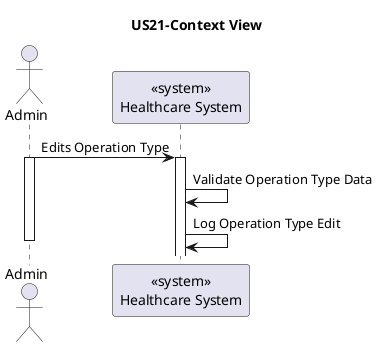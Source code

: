 ' 
' As an Admin, I want to edit existing operation types, so that I can update or correct information about the procedure.
'
' Acceptance Criteria:
'
' Admins can search for and select an existing operation type to edit.
' Editable fields include operation name, required staff by specialization, and estimated duration.
' Changes are reflected in the system immediately for future operation requests.
' Historical data is maintained, but new operation requests will use the updated operation type information.

@startuml

title US21-Context View

actor Admin as A
participant "<<system>>\nHealthcare System" as S

A -> S : Edits Operation Type
activate A
activate S

S -> S : Validate Operation Type Data
S -> S : Log Operation Type Edit
deactivate A


@enduml
